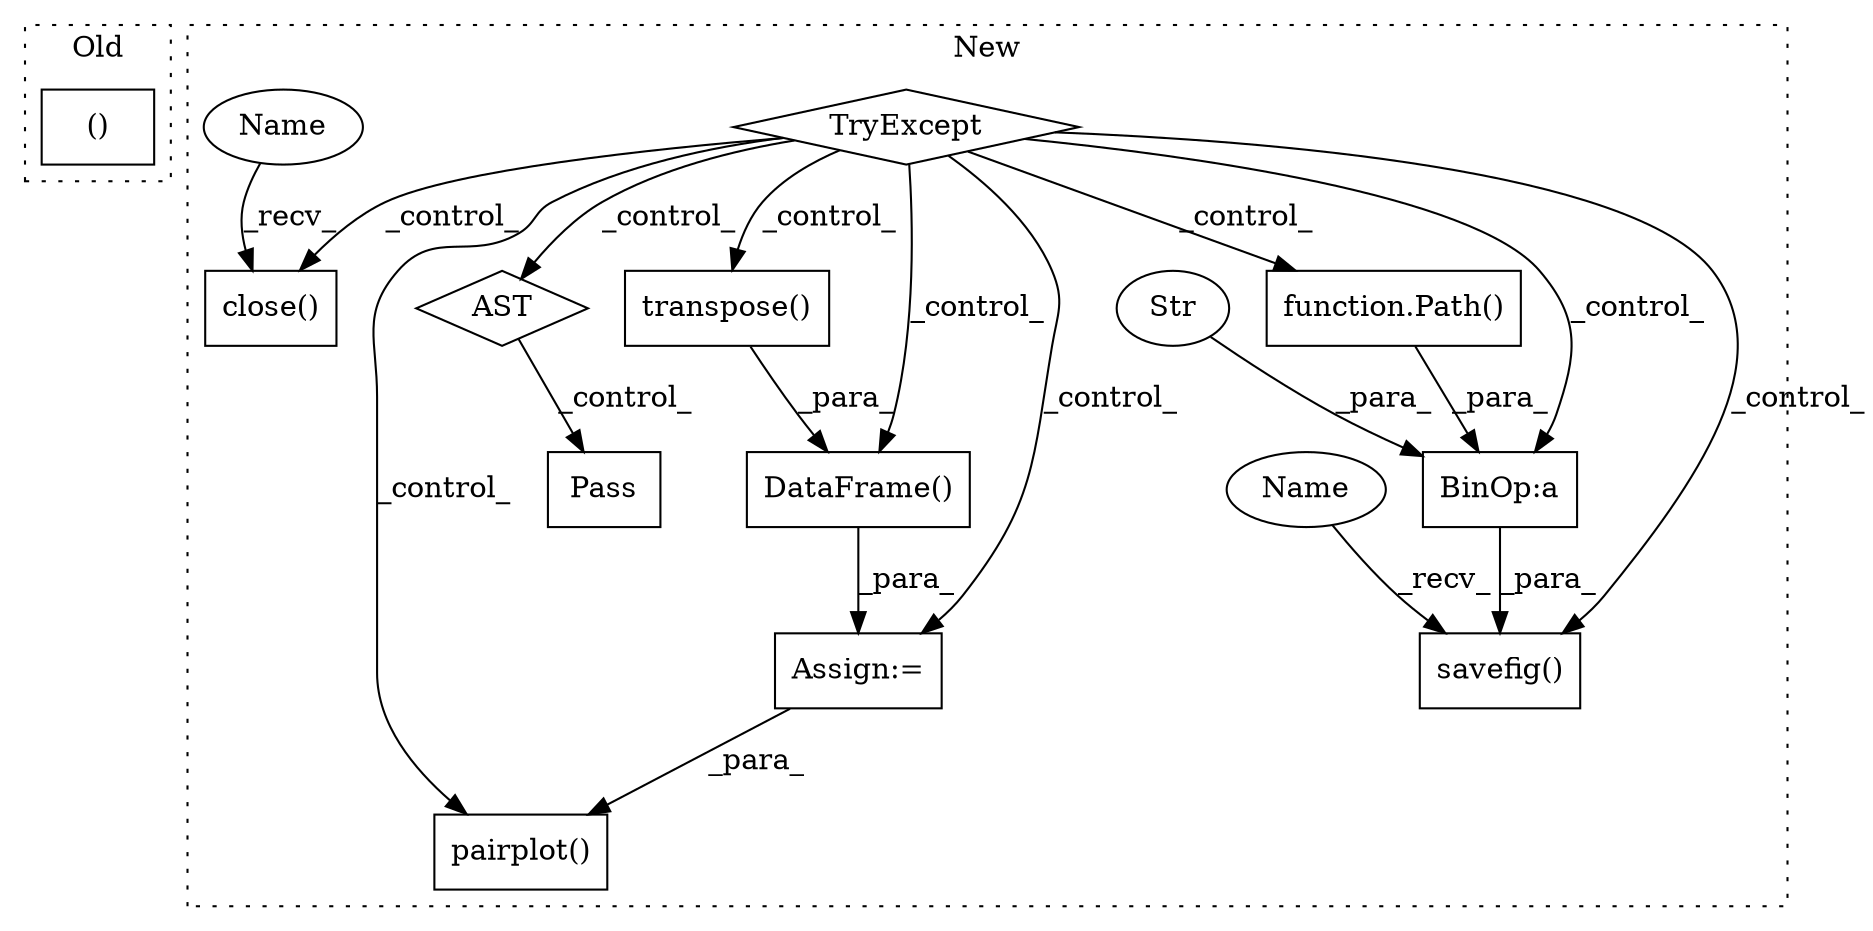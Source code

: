 digraph G {
subgraph cluster0 {
1 [label="()" a="54" s="10174" l="4" shape="box"];
label = "Old";
style="dotted";
}
subgraph cluster1 {
2 [label="savefig()" a="75" s="10558,10611" l="12,10" shape="box"];
3 [label="close()" a="75" s="10630" l="11" shape="box"];
4 [label="BinOp:a" a="82" s="10584" l="3" shape="box"];
5 [label="Str" a="66" s="10587" l="24" shape="ellipse"];
6 [label="TryExcept" a="71" s="10197" l="13" shape="diamond"];
7 [label="AST" a="2" s="10646,0" l="7,0" shape="diamond"];
8 [label="Pass" a="62" s="10677" l="4" shape="box"];
9 [label="transpose()" a="75" s="10285" l="13" shape="box"];
10 [label="DataFrame()" a="75" s="10272,10298" l="13,40" shape="box"];
11 [label="pairplot()" a="75" s="10347,10361" l="13,188" shape="box"];
12 [label="function.Path()" a="75" s="10570,10583" l="5,1" shape="box"];
13 [label="Assign:=" a="68" s="10269" l="3" shape="box"];
14 [label="Name" a="87" s="10558" l="3" shape="ellipse"];
15 [label="Name" a="87" s="10630" l="3" shape="ellipse"];
label = "New";
style="dotted";
}
4 -> 2 [label="_para_"];
5 -> 4 [label="_para_"];
6 -> 4 [label="_control_"];
6 -> 7 [label="_control_"];
6 -> 11 [label="_control_"];
6 -> 9 [label="_control_"];
6 -> 2 [label="_control_"];
6 -> 12 [label="_control_"];
6 -> 3 [label="_control_"];
6 -> 10 [label="_control_"];
6 -> 13 [label="_control_"];
7 -> 8 [label="_control_"];
9 -> 10 [label="_para_"];
10 -> 13 [label="_para_"];
12 -> 4 [label="_para_"];
13 -> 11 [label="_para_"];
14 -> 2 [label="_recv_"];
15 -> 3 [label="_recv_"];
}